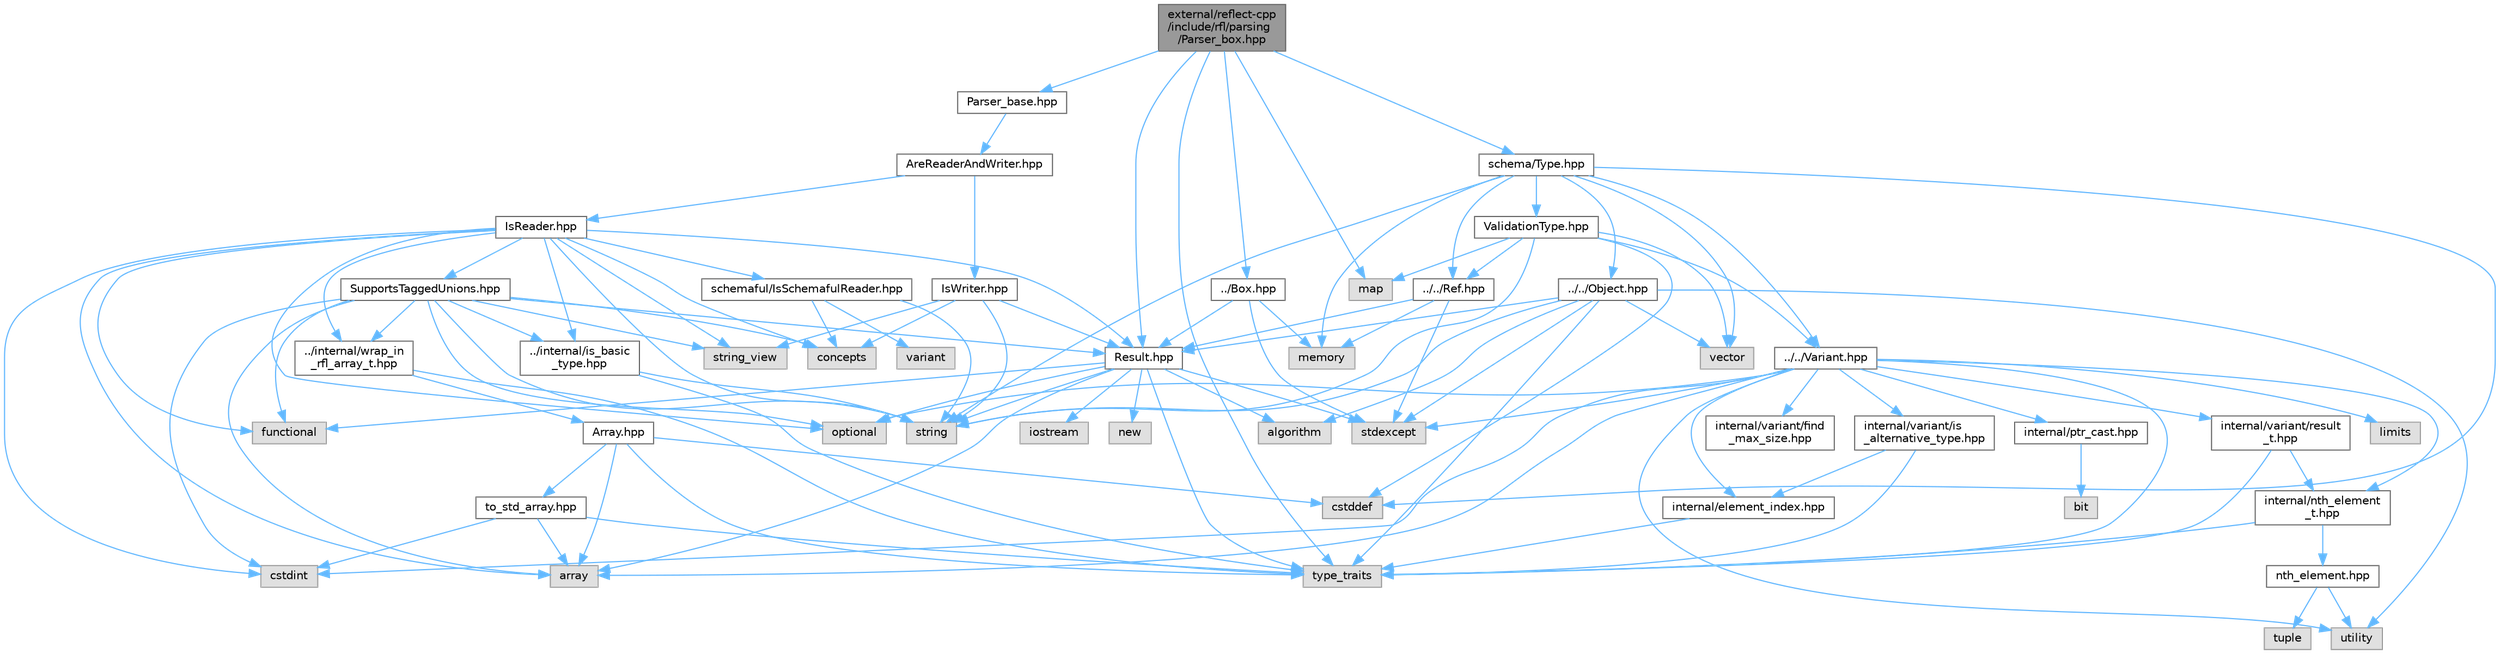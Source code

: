 digraph "external/reflect-cpp/include/rfl/parsing/Parser_box.hpp"
{
 // LATEX_PDF_SIZE
  bgcolor="transparent";
  edge [fontname=Helvetica,fontsize=10,labelfontname=Helvetica,labelfontsize=10];
  node [fontname=Helvetica,fontsize=10,shape=box,height=0.2,width=0.4];
  Node1 [id="Node000001",label="external/reflect-cpp\l/include/rfl/parsing\l/Parser_box.hpp",height=0.2,width=0.4,color="gray40", fillcolor="grey60", style="filled", fontcolor="black",tooltip=" "];
  Node1 -> Node2 [id="edge109_Node000001_Node000002",color="steelblue1",style="solid",tooltip=" "];
  Node2 [id="Node000002",label="map",height=0.2,width=0.4,color="grey60", fillcolor="#E0E0E0", style="filled",tooltip=" "];
  Node1 -> Node3 [id="edge110_Node000001_Node000003",color="steelblue1",style="solid",tooltip=" "];
  Node3 [id="Node000003",label="type_traits",height=0.2,width=0.4,color="grey60", fillcolor="#E0E0E0", style="filled",tooltip=" "];
  Node1 -> Node4 [id="edge111_Node000001_Node000004",color="steelblue1",style="solid",tooltip=" "];
  Node4 [id="Node000004",label="../Box.hpp",height=0.2,width=0.4,color="grey40", fillcolor="white", style="filled",URL="$_box_8hpp.html",tooltip=" "];
  Node4 -> Node5 [id="edge112_Node000004_Node000005",color="steelblue1",style="solid",tooltip=" "];
  Node5 [id="Node000005",label="memory",height=0.2,width=0.4,color="grey60", fillcolor="#E0E0E0", style="filled",tooltip=" "];
  Node4 -> Node6 [id="edge113_Node000004_Node000006",color="steelblue1",style="solid",tooltip=" "];
  Node6 [id="Node000006",label="stdexcept",height=0.2,width=0.4,color="grey60", fillcolor="#E0E0E0", style="filled",tooltip=" "];
  Node4 -> Node7 [id="edge114_Node000004_Node000007",color="steelblue1",style="solid",tooltip=" "];
  Node7 [id="Node000007",label="Result.hpp",height=0.2,width=0.4,color="grey40", fillcolor="white", style="filled",URL="$_result_8hpp.html",tooltip=" "];
  Node7 -> Node8 [id="edge115_Node000007_Node000008",color="steelblue1",style="solid",tooltip=" "];
  Node8 [id="Node000008",label="algorithm",height=0.2,width=0.4,color="grey60", fillcolor="#E0E0E0", style="filled",tooltip=" "];
  Node7 -> Node9 [id="edge116_Node000007_Node000009",color="steelblue1",style="solid",tooltip=" "];
  Node9 [id="Node000009",label="array",height=0.2,width=0.4,color="grey60", fillcolor="#E0E0E0", style="filled",tooltip=" "];
  Node7 -> Node10 [id="edge117_Node000007_Node000010",color="steelblue1",style="solid",tooltip=" "];
  Node10 [id="Node000010",label="functional",height=0.2,width=0.4,color="grey60", fillcolor="#E0E0E0", style="filled",tooltip=" "];
  Node7 -> Node11 [id="edge118_Node000007_Node000011",color="steelblue1",style="solid",tooltip=" "];
  Node11 [id="Node000011",label="iostream",height=0.2,width=0.4,color="grey60", fillcolor="#E0E0E0", style="filled",tooltip=" "];
  Node7 -> Node12 [id="edge119_Node000007_Node000012",color="steelblue1",style="solid",tooltip=" "];
  Node12 [id="Node000012",label="new",height=0.2,width=0.4,color="grey60", fillcolor="#E0E0E0", style="filled",tooltip=" "];
  Node7 -> Node13 [id="edge120_Node000007_Node000013",color="steelblue1",style="solid",tooltip=" "];
  Node13 [id="Node000013",label="optional",height=0.2,width=0.4,color="grey60", fillcolor="#E0E0E0", style="filled",tooltip=" "];
  Node7 -> Node6 [id="edge121_Node000007_Node000006",color="steelblue1",style="solid",tooltip=" "];
  Node7 -> Node14 [id="edge122_Node000007_Node000014",color="steelblue1",style="solid",tooltip=" "];
  Node14 [id="Node000014",label="string",height=0.2,width=0.4,color="grey60", fillcolor="#E0E0E0", style="filled",tooltip=" "];
  Node7 -> Node3 [id="edge123_Node000007_Node000003",color="steelblue1",style="solid",tooltip=" "];
  Node1 -> Node7 [id="edge124_Node000001_Node000007",color="steelblue1",style="solid",tooltip=" "];
  Node1 -> Node15 [id="edge125_Node000001_Node000015",color="steelblue1",style="solid",tooltip=" "];
  Node15 [id="Node000015",label="Parser_base.hpp",height=0.2,width=0.4,color="grey40", fillcolor="white", style="filled",URL="$_parser__base_8hpp.html",tooltip=" "];
  Node15 -> Node16 [id="edge126_Node000015_Node000016",color="steelblue1",style="solid",tooltip=" "];
  Node16 [id="Node000016",label="AreReaderAndWriter.hpp",height=0.2,width=0.4,color="grey40", fillcolor="white", style="filled",URL="$_are_reader_and_writer_8hpp.html",tooltip=" "];
  Node16 -> Node17 [id="edge127_Node000016_Node000017",color="steelblue1",style="solid",tooltip=" "];
  Node17 [id="Node000017",label="IsReader.hpp",height=0.2,width=0.4,color="grey40", fillcolor="white", style="filled",URL="$_is_reader_8hpp.html",tooltip=" "];
  Node17 -> Node9 [id="edge128_Node000017_Node000009",color="steelblue1",style="solid",tooltip=" "];
  Node17 -> Node18 [id="edge129_Node000017_Node000018",color="steelblue1",style="solid",tooltip=" "];
  Node18 [id="Node000018",label="concepts",height=0.2,width=0.4,color="grey60", fillcolor="#E0E0E0", style="filled",tooltip=" "];
  Node17 -> Node19 [id="edge130_Node000017_Node000019",color="steelblue1",style="solid",tooltip=" "];
  Node19 [id="Node000019",label="cstdint",height=0.2,width=0.4,color="grey60", fillcolor="#E0E0E0", style="filled",tooltip=" "];
  Node17 -> Node10 [id="edge131_Node000017_Node000010",color="steelblue1",style="solid",tooltip=" "];
  Node17 -> Node13 [id="edge132_Node000017_Node000013",color="steelblue1",style="solid",tooltip=" "];
  Node17 -> Node14 [id="edge133_Node000017_Node000014",color="steelblue1",style="solid",tooltip=" "];
  Node17 -> Node20 [id="edge134_Node000017_Node000020",color="steelblue1",style="solid",tooltip=" "];
  Node20 [id="Node000020",label="string_view",height=0.2,width=0.4,color="grey60", fillcolor="#E0E0E0", style="filled",tooltip=" "];
  Node17 -> Node7 [id="edge135_Node000017_Node000007",color="steelblue1",style="solid",tooltip=" "];
  Node17 -> Node21 [id="edge136_Node000017_Node000021",color="steelblue1",style="solid",tooltip=" "];
  Node21 [id="Node000021",label="../internal/is_basic\l_type.hpp",height=0.2,width=0.4,color="grey40", fillcolor="white", style="filled",URL="$is__basic__type_8hpp.html",tooltip=" "];
  Node21 -> Node14 [id="edge137_Node000021_Node000014",color="steelblue1",style="solid",tooltip=" "];
  Node21 -> Node3 [id="edge138_Node000021_Node000003",color="steelblue1",style="solid",tooltip=" "];
  Node17 -> Node22 [id="edge139_Node000017_Node000022",color="steelblue1",style="solid",tooltip=" "];
  Node22 [id="Node000022",label="../internal/wrap_in\l_rfl_array_t.hpp",height=0.2,width=0.4,color="grey40", fillcolor="white", style="filled",URL="$wrap__in__rfl__array__t_8hpp.html",tooltip=" "];
  Node22 -> Node3 [id="edge140_Node000022_Node000003",color="steelblue1",style="solid",tooltip=" "];
  Node22 -> Node23 [id="edge141_Node000022_Node000023",color="steelblue1",style="solid",tooltip=" "];
  Node23 [id="Node000023",label="Array.hpp",height=0.2,width=0.4,color="grey40", fillcolor="white", style="filled",URL="$_array_8hpp.html",tooltip=" "];
  Node23 -> Node9 [id="edge142_Node000023_Node000009",color="steelblue1",style="solid",tooltip=" "];
  Node23 -> Node24 [id="edge143_Node000023_Node000024",color="steelblue1",style="solid",tooltip=" "];
  Node24 [id="Node000024",label="cstddef",height=0.2,width=0.4,color="grey60", fillcolor="#E0E0E0", style="filled",tooltip=" "];
  Node23 -> Node3 [id="edge144_Node000023_Node000003",color="steelblue1",style="solid",tooltip=" "];
  Node23 -> Node25 [id="edge145_Node000023_Node000025",color="steelblue1",style="solid",tooltip=" "];
  Node25 [id="Node000025",label="to_std_array.hpp",height=0.2,width=0.4,color="grey40", fillcolor="white", style="filled",URL="$to__std__array_8hpp.html",tooltip=" "];
  Node25 -> Node9 [id="edge146_Node000025_Node000009",color="steelblue1",style="solid",tooltip=" "];
  Node25 -> Node19 [id="edge147_Node000025_Node000019",color="steelblue1",style="solid",tooltip=" "];
  Node25 -> Node3 [id="edge148_Node000025_Node000003",color="steelblue1",style="solid",tooltip=" "];
  Node17 -> Node26 [id="edge149_Node000017_Node000026",color="steelblue1",style="solid",tooltip=" "];
  Node26 [id="Node000026",label="SupportsTaggedUnions.hpp",height=0.2,width=0.4,color="grey40", fillcolor="white", style="filled",URL="$_supports_tagged_unions_8hpp.html",tooltip=" "];
  Node26 -> Node9 [id="edge150_Node000026_Node000009",color="steelblue1",style="solid",tooltip=" "];
  Node26 -> Node18 [id="edge151_Node000026_Node000018",color="steelblue1",style="solid",tooltip=" "];
  Node26 -> Node19 [id="edge152_Node000026_Node000019",color="steelblue1",style="solid",tooltip=" "];
  Node26 -> Node10 [id="edge153_Node000026_Node000010",color="steelblue1",style="solid",tooltip=" "];
  Node26 -> Node13 [id="edge154_Node000026_Node000013",color="steelblue1",style="solid",tooltip=" "];
  Node26 -> Node14 [id="edge155_Node000026_Node000014",color="steelblue1",style="solid",tooltip=" "];
  Node26 -> Node20 [id="edge156_Node000026_Node000020",color="steelblue1",style="solid",tooltip=" "];
  Node26 -> Node7 [id="edge157_Node000026_Node000007",color="steelblue1",style="solid",tooltip=" "];
  Node26 -> Node21 [id="edge158_Node000026_Node000021",color="steelblue1",style="solid",tooltip=" "];
  Node26 -> Node22 [id="edge159_Node000026_Node000022",color="steelblue1",style="solid",tooltip=" "];
  Node17 -> Node27 [id="edge160_Node000017_Node000027",color="steelblue1",style="solid",tooltip=" "];
  Node27 [id="Node000027",label="schemaful/IsSchemafulReader.hpp",height=0.2,width=0.4,color="grey40", fillcolor="white", style="filled",URL="$_is_schemaful_reader_8hpp.html",tooltip=" "];
  Node27 -> Node18 [id="edge161_Node000027_Node000018",color="steelblue1",style="solid",tooltip=" "];
  Node27 -> Node14 [id="edge162_Node000027_Node000014",color="steelblue1",style="solid",tooltip=" "];
  Node27 -> Node28 [id="edge163_Node000027_Node000028",color="steelblue1",style="solid",tooltip=" "];
  Node28 [id="Node000028",label="variant",height=0.2,width=0.4,color="grey60", fillcolor="#E0E0E0", style="filled",tooltip=" "];
  Node16 -> Node29 [id="edge164_Node000016_Node000029",color="steelblue1",style="solid",tooltip=" "];
  Node29 [id="Node000029",label="IsWriter.hpp",height=0.2,width=0.4,color="grey40", fillcolor="white", style="filled",URL="$_is_writer_8hpp.html",tooltip=" "];
  Node29 -> Node18 [id="edge165_Node000029_Node000018",color="steelblue1",style="solid",tooltip=" "];
  Node29 -> Node14 [id="edge166_Node000029_Node000014",color="steelblue1",style="solid",tooltip=" "];
  Node29 -> Node20 [id="edge167_Node000029_Node000020",color="steelblue1",style="solid",tooltip=" "];
  Node29 -> Node7 [id="edge168_Node000029_Node000007",color="steelblue1",style="solid",tooltip=" "];
  Node1 -> Node30 [id="edge169_Node000001_Node000030",color="steelblue1",style="solid",tooltip=" "];
  Node30 [id="Node000030",label="schema/Type.hpp",height=0.2,width=0.4,color="grey40", fillcolor="white", style="filled",URL="$parsing_2schema_2_type_8hpp.html",tooltip=" "];
  Node30 -> Node24 [id="edge170_Node000030_Node000024",color="steelblue1",style="solid",tooltip=" "];
  Node30 -> Node5 [id="edge171_Node000030_Node000005",color="steelblue1",style="solid",tooltip=" "];
  Node30 -> Node14 [id="edge172_Node000030_Node000014",color="steelblue1",style="solid",tooltip=" "];
  Node30 -> Node31 [id="edge173_Node000030_Node000031",color="steelblue1",style="solid",tooltip=" "];
  Node31 [id="Node000031",label="vector",height=0.2,width=0.4,color="grey60", fillcolor="#E0E0E0", style="filled",tooltip=" "];
  Node30 -> Node32 [id="edge174_Node000030_Node000032",color="steelblue1",style="solid",tooltip=" "];
  Node32 [id="Node000032",label="../../Object.hpp",height=0.2,width=0.4,color="grey40", fillcolor="white", style="filled",URL="$_object_8hpp.html",tooltip=" "];
  Node32 -> Node8 [id="edge175_Node000032_Node000008",color="steelblue1",style="solid",tooltip=" "];
  Node32 -> Node6 [id="edge176_Node000032_Node000006",color="steelblue1",style="solid",tooltip=" "];
  Node32 -> Node14 [id="edge177_Node000032_Node000014",color="steelblue1",style="solid",tooltip=" "];
  Node32 -> Node3 [id="edge178_Node000032_Node000003",color="steelblue1",style="solid",tooltip=" "];
  Node32 -> Node33 [id="edge179_Node000032_Node000033",color="steelblue1",style="solid",tooltip=" "];
  Node33 [id="Node000033",label="utility",height=0.2,width=0.4,color="grey60", fillcolor="#E0E0E0", style="filled",tooltip=" "];
  Node32 -> Node31 [id="edge180_Node000032_Node000031",color="steelblue1",style="solid",tooltip=" "];
  Node32 -> Node7 [id="edge181_Node000032_Node000007",color="steelblue1",style="solid",tooltip=" "];
  Node30 -> Node34 [id="edge182_Node000030_Node000034",color="steelblue1",style="solid",tooltip=" "];
  Node34 [id="Node000034",label="../../Ref.hpp",height=0.2,width=0.4,color="grey40", fillcolor="white", style="filled",URL="$_ref_8hpp.html",tooltip=" "];
  Node34 -> Node5 [id="edge183_Node000034_Node000005",color="steelblue1",style="solid",tooltip=" "];
  Node34 -> Node6 [id="edge184_Node000034_Node000006",color="steelblue1",style="solid",tooltip=" "];
  Node34 -> Node7 [id="edge185_Node000034_Node000007",color="steelblue1",style="solid",tooltip=" "];
  Node30 -> Node35 [id="edge186_Node000030_Node000035",color="steelblue1",style="solid",tooltip=" "];
  Node35 [id="Node000035",label="../../Variant.hpp",height=0.2,width=0.4,color="grey40", fillcolor="white", style="filled",URL="$_variant_8hpp.html",tooltip=" "];
  Node35 -> Node9 [id="edge187_Node000035_Node000009",color="steelblue1",style="solid",tooltip=" "];
  Node35 -> Node19 [id="edge188_Node000035_Node000019",color="steelblue1",style="solid",tooltip=" "];
  Node35 -> Node36 [id="edge189_Node000035_Node000036",color="steelblue1",style="solid",tooltip=" "];
  Node36 [id="Node000036",label="limits",height=0.2,width=0.4,color="grey60", fillcolor="#E0E0E0", style="filled",tooltip=" "];
  Node35 -> Node13 [id="edge190_Node000035_Node000013",color="steelblue1",style="solid",tooltip=" "];
  Node35 -> Node6 [id="edge191_Node000035_Node000006",color="steelblue1",style="solid",tooltip=" "];
  Node35 -> Node3 [id="edge192_Node000035_Node000003",color="steelblue1",style="solid",tooltip=" "];
  Node35 -> Node33 [id="edge193_Node000035_Node000033",color="steelblue1",style="solid",tooltip=" "];
  Node35 -> Node37 [id="edge194_Node000035_Node000037",color="steelblue1",style="solid",tooltip=" "];
  Node37 [id="Node000037",label="internal/element_index.hpp",height=0.2,width=0.4,color="grey40", fillcolor="white", style="filled",URL="$element__index_8hpp.html",tooltip=" "];
  Node37 -> Node3 [id="edge195_Node000037_Node000003",color="steelblue1",style="solid",tooltip=" "];
  Node35 -> Node38 [id="edge196_Node000035_Node000038",color="steelblue1",style="solid",tooltip=" "];
  Node38 [id="Node000038",label="internal/nth_element\l_t.hpp",height=0.2,width=0.4,color="grey40", fillcolor="white", style="filled",URL="$nth__element__t_8hpp.html",tooltip=" "];
  Node38 -> Node3 [id="edge197_Node000038_Node000003",color="steelblue1",style="solid",tooltip=" "];
  Node38 -> Node39 [id="edge198_Node000038_Node000039",color="steelblue1",style="solid",tooltip=" "];
  Node39 [id="Node000039",label="nth_element.hpp",height=0.2,width=0.4,color="grey40", fillcolor="white", style="filled",URL="$nth__element_8hpp.html",tooltip=" "];
  Node39 -> Node40 [id="edge199_Node000039_Node000040",color="steelblue1",style="solid",tooltip=" "];
  Node40 [id="Node000040",label="tuple",height=0.2,width=0.4,color="grey60", fillcolor="#E0E0E0", style="filled",tooltip=" "];
  Node39 -> Node33 [id="edge200_Node000039_Node000033",color="steelblue1",style="solid",tooltip=" "];
  Node35 -> Node41 [id="edge201_Node000035_Node000041",color="steelblue1",style="solid",tooltip=" "];
  Node41 [id="Node000041",label="internal/variant/find\l_max_size.hpp",height=0.2,width=0.4,color="grey40", fillcolor="white", style="filled",URL="$find__max__size_8hpp.html",tooltip=" "];
  Node35 -> Node42 [id="edge202_Node000035_Node000042",color="steelblue1",style="solid",tooltip=" "];
  Node42 [id="Node000042",label="internal/variant/is\l_alternative_type.hpp",height=0.2,width=0.4,color="grey40", fillcolor="white", style="filled",URL="$is__alternative__type_8hpp.html",tooltip=" "];
  Node42 -> Node3 [id="edge203_Node000042_Node000003",color="steelblue1",style="solid",tooltip=" "];
  Node42 -> Node37 [id="edge204_Node000042_Node000037",color="steelblue1",style="solid",tooltip=" "];
  Node35 -> Node43 [id="edge205_Node000035_Node000043",color="steelblue1",style="solid",tooltip=" "];
  Node43 [id="Node000043",label="internal/variant/result\l_t.hpp",height=0.2,width=0.4,color="grey40", fillcolor="white", style="filled",URL="$result__t_8hpp.html",tooltip=" "];
  Node43 -> Node3 [id="edge206_Node000043_Node000003",color="steelblue1",style="solid",tooltip=" "];
  Node43 -> Node38 [id="edge207_Node000043_Node000038",color="steelblue1",style="solid",tooltip=" "];
  Node35 -> Node44 [id="edge208_Node000035_Node000044",color="steelblue1",style="solid",tooltip=" "];
  Node44 [id="Node000044",label="internal/ptr_cast.hpp",height=0.2,width=0.4,color="grey40", fillcolor="white", style="filled",URL="$ptr__cast_8hpp.html",tooltip=" "];
  Node44 -> Node45 [id="edge209_Node000044_Node000045",color="steelblue1",style="solid",tooltip=" "];
  Node45 [id="Node000045",label="bit",height=0.2,width=0.4,color="grey60", fillcolor="#E0E0E0", style="filled",tooltip=" "];
  Node30 -> Node46 [id="edge210_Node000030_Node000046",color="steelblue1",style="solid",tooltip=" "];
  Node46 [id="Node000046",label="ValidationType.hpp",height=0.2,width=0.4,color="grey40", fillcolor="white", style="filled",URL="$_validation_type_8hpp.html",tooltip=" "];
  Node46 -> Node24 [id="edge211_Node000046_Node000024",color="steelblue1",style="solid",tooltip=" "];
  Node46 -> Node2 [id="edge212_Node000046_Node000002",color="steelblue1",style="solid",tooltip=" "];
  Node46 -> Node14 [id="edge213_Node000046_Node000014",color="steelblue1",style="solid",tooltip=" "];
  Node46 -> Node31 [id="edge214_Node000046_Node000031",color="steelblue1",style="solid",tooltip=" "];
  Node46 -> Node34 [id="edge215_Node000046_Node000034",color="steelblue1",style="solid",tooltip=" "];
  Node46 -> Node35 [id="edge216_Node000046_Node000035",color="steelblue1",style="solid",tooltip=" "];
}
